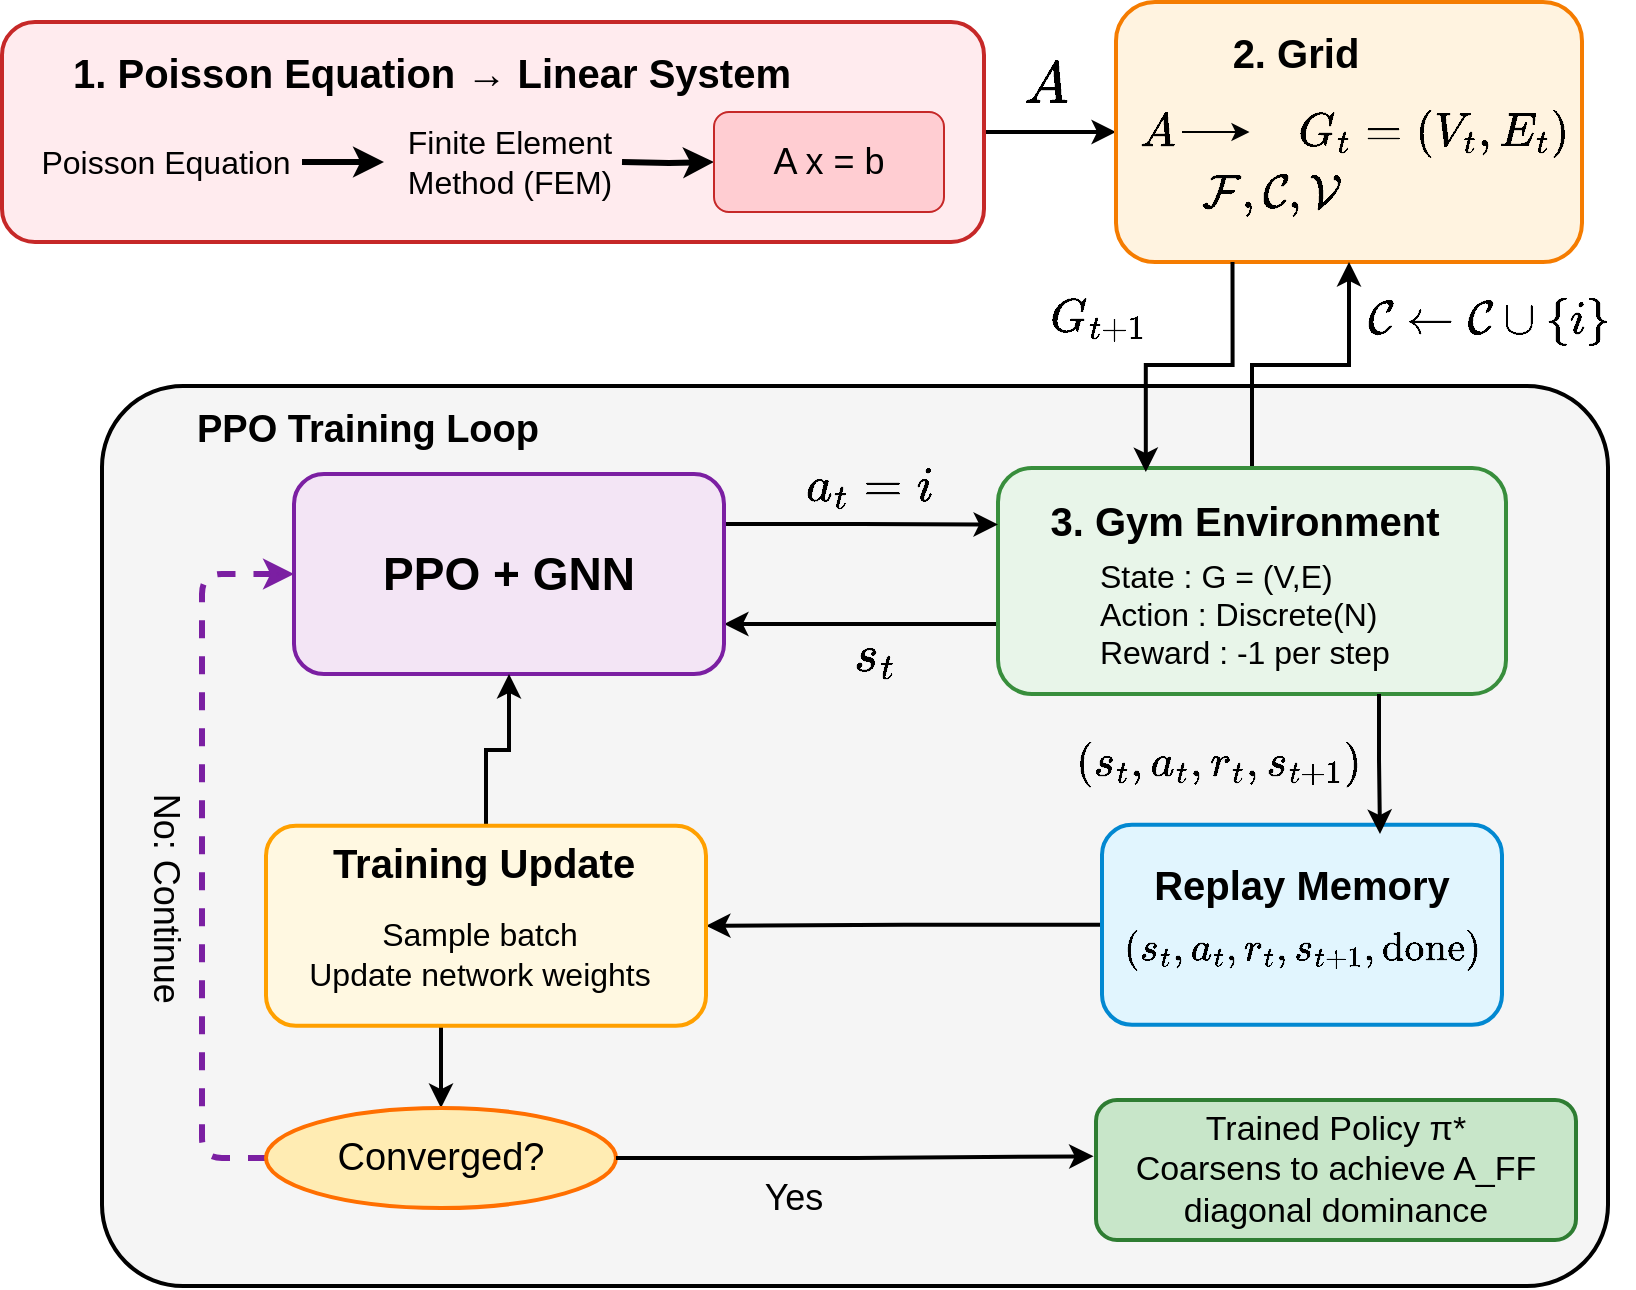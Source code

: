 <mxfile version="28.0.6">
  <diagram name="DQN Training Pipeline" id="cIPJ17noC-63OSlOP32A">
    <mxGraphModel dx="294" dy="1134" grid="1" gridSize="10" guides="1" tooltips="1" connect="1" arrows="1" fold="1" page="1" pageScale="1" pageWidth="850" pageHeight="1100" math="1" shadow="0">
      <root>
        <mxCell id="0" />
        <mxCell id="1" parent="0" />
        <mxCell id="Y0RkEYPqezOAxE-aHTsh-58" style="edgeStyle=orthogonalEdgeStyle;rounded=0;orthogonalLoop=1;jettySize=auto;html=1;exitX=1;exitY=0.5;exitDx=0;exitDy=0;entryX=0;entryY=0.5;entryDx=0;entryDy=0;strokeWidth=2;" edge="1" parent="1" source="Y0RkEYPqezOAxE-aHTsh-1" target="Y0RkEYPqezOAxE-aHTsh-8">
          <mxGeometry relative="1" as="geometry" />
        </mxCell>
        <mxCell id="Y0RkEYPqezOAxE-aHTsh-1" value="" style="rounded=1;whiteSpace=wrap;html=1;fillColor=#ffebee;strokeColor=#c62828;strokeWidth=2;" vertex="1" parent="1">
          <mxGeometry x="1760" y="978" width="491" height="110" as="geometry" />
        </mxCell>
        <mxCell id="Y0RkEYPqezOAxE-aHTsh-2" value="1. Poisson Equation → Linear System" style="text;html=1;strokeColor=none;fillColor=none;align=center;verticalAlign=middle;whiteSpace=wrap;rounded=0;fontSize=20;fontStyle=1" vertex="1" parent="1">
          <mxGeometry x="1775" y="988" width="400" height="30" as="geometry" />
        </mxCell>
        <mxCell id="Y0RkEYPqezOAxE-aHTsh-3" value="Poisson Equation" style="text;html=1;strokeColor=none;fillColor=none;align=center;verticalAlign=middle;whiteSpace=wrap;rounded=0;fontSize=16;" vertex="1" parent="1">
          <mxGeometry x="1767" y="1018" width="150" height="60" as="geometry" />
        </mxCell>
        <mxCell id="Y0RkEYPqezOAxE-aHTsh-4" value="" style="edgeStyle=orthogonalEdgeStyle;rounded=0;orthogonalLoop=1;jettySize=auto;html=1;strokeWidth=3;" edge="1" parent="1" target="Y0RkEYPqezOAxE-aHTsh-7">
          <mxGeometry relative="1" as="geometry">
            <mxPoint x="2070" y="1048" as="sourcePoint" />
          </mxGeometry>
        </mxCell>
        <mxCell id="Y0RkEYPqezOAxE-aHTsh-5" value="Finite Element&lt;br&gt;Method (FEM)" style="text;html=1;strokeColor=none;fillColor=none;align=center;verticalAlign=middle;whiteSpace=wrap;rounded=0;fontSize=16;" vertex="1" parent="1">
          <mxGeometry x="1938.5" y="1028" width="150" height="40" as="geometry" />
        </mxCell>
        <mxCell id="Y0RkEYPqezOAxE-aHTsh-6" style="edgeStyle=orthogonalEdgeStyle;rounded=0;orthogonalLoop=1;jettySize=auto;html=1;strokeWidth=3;endArrow=classic;endFill=1;" edge="1" parent="1">
          <mxGeometry relative="1" as="geometry">
            <mxPoint x="1910" y="1048" as="sourcePoint" />
            <mxPoint x="1951" y="1048" as="targetPoint" />
          </mxGeometry>
        </mxCell>
        <mxCell id="Y0RkEYPqezOAxE-aHTsh-7" value="A x = b" style="rounded=1;whiteSpace=wrap;html=1;fillColor=#ffcdd2;strokeColor=#c62828;fontSize=18;" vertex="1" parent="1">
          <mxGeometry x="2116" y="1023" width="115" height="50" as="geometry" />
        </mxCell>
        <mxCell id="Y0RkEYPqezOAxE-aHTsh-8" value="" style="rounded=1;whiteSpace=wrap;html=1;fillColor=#fff3e0;strokeColor=#f57c00;strokeWidth=2;fontSize=21;" vertex="1" parent="1">
          <mxGeometry x="2317" y="968" width="233" height="130" as="geometry" />
        </mxCell>
        <mxCell id="Y0RkEYPqezOAxE-aHTsh-9" value="2. Grid" style="text;html=1;strokeColor=none;fillColor=none;align=center;verticalAlign=middle;whiteSpace=wrap;rounded=0;fontSize=20;fontStyle=1" vertex="1" parent="1">
          <mxGeometry x="2332" y="978" width="150" height="30" as="geometry" />
        </mxCell>
        <mxCell id="Y0RkEYPqezOAxE-aHTsh-11" value="$$A$$" style="text;html=1;strokeColor=none;fillColor=none;align=center;verticalAlign=middle;whiteSpace=wrap;rounded=0;fontSize=25;strokeWidth=2;" vertex="1" parent="1">
          <mxGeometry x="2257" y="999" width="50" height="20" as="geometry" />
        </mxCell>
        <mxCell id="Y0RkEYPqezOAxE-aHTsh-12" value="" style="rounded=1;whiteSpace=wrap;html=1;fillColor=#f5f5f5;strokeColor=default;strokeWidth=2;arcSize=9;fontColor=#333333;fillStyle=auto;" vertex="1" parent="1">
          <mxGeometry x="1810" y="1160" width="753" height="450" as="geometry" />
        </mxCell>
        <mxCell id="Y0RkEYPqezOAxE-aHTsh-13" value="PPO Training Loop" style="text;html=1;align=center;verticalAlign=middle;whiteSpace=wrap;rounded=0;fontSize=19;fontStyle=1" vertex="1" parent="1">
          <mxGeometry x="1833" y="1167" width="220" height="30" as="geometry" />
        </mxCell>
        <mxCell id="Y0RkEYPqezOAxE-aHTsh-63" style="edgeStyle=orthogonalEdgeStyle;rounded=0;orthogonalLoop=1;jettySize=auto;html=1;exitX=0.5;exitY=0;exitDx=0;exitDy=0;entryX=0.5;entryY=1;entryDx=0;entryDy=0;strokeWidth=2;" edge="1" parent="1" source="Y0RkEYPqezOAxE-aHTsh-16" target="Y0RkEYPqezOAxE-aHTsh-8">
          <mxGeometry relative="1" as="geometry" />
        </mxCell>
        <mxCell id="Y0RkEYPqezOAxE-aHTsh-71" style="edgeStyle=orthogonalEdgeStyle;rounded=0;orthogonalLoop=1;jettySize=auto;html=1;exitX=0;exitY=0.75;exitDx=0;exitDy=0;entryX=1;entryY=0.75;entryDx=0;entryDy=0;strokeWidth=2;" edge="1" parent="1" source="Y0RkEYPqezOAxE-aHTsh-16" target="Y0RkEYPqezOAxE-aHTsh-19">
          <mxGeometry relative="1" as="geometry">
            <Array as="points">
              <mxPoint x="2258" y="1279" />
            </Array>
          </mxGeometry>
        </mxCell>
        <mxCell id="Y0RkEYPqezOAxE-aHTsh-16" value="" style="rounded=1;whiteSpace=wrap;html=1;fillColor=#e8f5e9;strokeColor=#388e3c;strokeWidth=2;" vertex="1" parent="1">
          <mxGeometry x="2258" y="1201" width="254" height="113" as="geometry" />
        </mxCell>
        <mxCell id="Y0RkEYPqezOAxE-aHTsh-17" value="3. Gym Environment" style="text;html=1;strokeColor=none;fillColor=none;align=center;verticalAlign=middle;whiteSpace=wrap;rounded=0;fontSize=20;fontStyle=1" vertex="1" parent="1">
          <mxGeometry x="2268.5" y="1212" width="225" height="30" as="geometry" />
        </mxCell>
        <mxCell id="Y0RkEYPqezOAxE-aHTsh-70" style="edgeStyle=orthogonalEdgeStyle;rounded=0;orthogonalLoop=1;jettySize=auto;html=1;exitX=1;exitY=0.25;exitDx=0;exitDy=0;entryX=0;entryY=0.25;entryDx=0;entryDy=0;strokeWidth=2;" edge="1" parent="1" source="Y0RkEYPqezOAxE-aHTsh-19" target="Y0RkEYPqezOAxE-aHTsh-16">
          <mxGeometry relative="1" as="geometry" />
        </mxCell>
        <mxCell id="Y0RkEYPqezOAxE-aHTsh-19" value="PPO + GNN" style="rounded=1;whiteSpace=wrap;html=1;fillColor=#f3e5f5;strokeColor=#7b1fa2;strokeWidth=2;fontSize=23;fontStyle=1" vertex="1" parent="1">
          <mxGeometry x="1906" y="1204" width="215" height="100" as="geometry" />
        </mxCell>
        <mxCell id="Y0RkEYPqezOAxE-aHTsh-72" style="edgeStyle=orthogonalEdgeStyle;rounded=0;orthogonalLoop=1;jettySize=auto;html=1;exitX=0;exitY=0.5;exitDx=0;exitDy=0;entryX=1;entryY=0.5;entryDx=0;entryDy=0;strokeWidth=2;" edge="1" parent="1" source="Y0RkEYPqezOAxE-aHTsh-25" target="Y0RkEYPqezOAxE-aHTsh-29">
          <mxGeometry relative="1" as="geometry" />
        </mxCell>
        <mxCell id="Y0RkEYPqezOAxE-aHTsh-25" value="" style="rounded=1;whiteSpace=wrap;html=1;fillColor=#e1f5fe;strokeColor=#0288d1;strokeWidth=2;" vertex="1" parent="1">
          <mxGeometry x="2310" y="1379.38" width="200" height="100" as="geometry" />
        </mxCell>
        <mxCell id="Y0RkEYPqezOAxE-aHTsh-26" value="Replay Memory" style="text;html=1;strokeColor=none;fillColor=none;align=center;verticalAlign=middle;whiteSpace=wrap;rounded=0;fontSize=20;fontStyle=1" vertex="1" parent="1">
          <mxGeometry x="2330" y="1399.38" width="160" height="20" as="geometry" />
        </mxCell>
        <mxCell id="Y0RkEYPqezOAxE-aHTsh-28" style="edgeStyle=orthogonalEdgeStyle;rounded=0;orthogonalLoop=1;jettySize=auto;html=1;exitX=0.5;exitY=1;exitDx=0;exitDy=0;entryX=0.5;entryY=0;entryDx=0;entryDy=0;strokeWidth=2;" edge="1" parent="1" target="Y0RkEYPqezOAxE-aHTsh-42">
          <mxGeometry relative="1" as="geometry">
            <Array as="points">
              <mxPoint x="2078" y="1442" />
              <mxPoint x="2078" y="1467" />
              <mxPoint x="1980" y="1467" />
            </Array>
            <mxPoint x="2002" y="1442.88" as="sourcePoint" />
          </mxGeometry>
        </mxCell>
        <mxCell id="Y0RkEYPqezOAxE-aHTsh-73" style="edgeStyle=orthogonalEdgeStyle;rounded=0;orthogonalLoop=1;jettySize=auto;html=1;exitX=0.5;exitY=0;exitDx=0;exitDy=0;strokeWidth=2;" edge="1" parent="1" source="Y0RkEYPqezOAxE-aHTsh-29" target="Y0RkEYPqezOAxE-aHTsh-19">
          <mxGeometry relative="1" as="geometry" />
        </mxCell>
        <mxCell id="Y0RkEYPqezOAxE-aHTsh-29" value="" style="rounded=1;whiteSpace=wrap;html=1;fillColor=#fff8e1;strokeColor=#ffa000;strokeWidth=2;" vertex="1" parent="1">
          <mxGeometry x="1892" y="1379.88" width="220" height="100" as="geometry" />
        </mxCell>
        <mxCell id="Y0RkEYPqezOAxE-aHTsh-30" value="Training Update" style="text;html=1;strokeColor=none;fillColor=none;align=center;verticalAlign=middle;whiteSpace=wrap;rounded=0;fontSize=20;fontStyle=1" vertex="1" parent="1">
          <mxGeometry x="1921" y="1387.88" width="160" height="20" as="geometry" />
        </mxCell>
        <mxCell id="Y0RkEYPqezOAxE-aHTsh-31" value="&lt;div&gt;Sample batch&lt;/div&gt;&lt;div&gt;Update network weights&lt;br&gt;&lt;/div&gt;" style="text;html=1;strokeColor=none;fillColor=none;align=center;verticalAlign=middle;whiteSpace=wrap;rounded=0;fontSize=16;" vertex="1" parent="1">
          <mxGeometry x="1904" y="1416.88" width="190" height="55" as="geometry" />
        </mxCell>
        <mxCell id="Y0RkEYPqezOAxE-aHTsh-32" value="Trained Policy π*&lt;br&gt;Coarsens to achieve A_FF diagonal dominance" style="rounded=1;whiteSpace=wrap;html=1;fillColor=#c8e6c9;strokeColor=#2e7d32;strokeWidth=2;fontSize=17;" vertex="1" parent="1">
          <mxGeometry x="2307" y="1517" width="240" height="70" as="geometry" />
        </mxCell>
        <mxCell id="Y0RkEYPqezOAxE-aHTsh-33" value="$$a_t = i$$" style="text;html=1;strokeColor=none;fillColor=none;align=center;verticalAlign=middle;whiteSpace=wrap;rounded=0;fontSize=21;fontStyle=1" vertex="1" parent="1">
          <mxGeometry x="2164" y="1199" width="60" height="22" as="geometry" />
        </mxCell>
        <mxCell id="Y0RkEYPqezOAxE-aHTsh-35" value="$$\mathcal{C} \leftarrow \mathcal{C} \cup \{i\}&lt;br&gt;&amp;nbsp;$$" style="text;html=1;strokeColor=none;fillColor=none;align=center;verticalAlign=middle;whiteSpace=wrap;rounded=0;fontSize=20;fontStyle=1" vertex="1" parent="1">
          <mxGeometry x="2451" y="1112" width="105" height="30" as="geometry" />
        </mxCell>
        <mxCell id="Y0RkEYPqezOAxE-aHTsh-37" value="$$G_{t+1}$$" style="text;html=1;strokeColor=none;fillColor=none;align=center;verticalAlign=middle;whiteSpace=wrap;rounded=0;fontSize=20;fontStyle=1" vertex="1" parent="1">
          <mxGeometry x="2280" y="1105" width="56.5" height="40" as="geometry" />
        </mxCell>
        <mxCell id="Y0RkEYPqezOAxE-aHTsh-38" value="$$(s_t,a_t,r_t,s_{t+1})$$" style="text;html=1;strokeColor=none;fillColor=none;align=center;verticalAlign=middle;whiteSpace=wrap;rounded=0;fontSize=19;strokeWidth=2;" vertex="1" parent="1">
          <mxGeometry x="2315.5" y="1339" width="105" height="20" as="geometry" />
        </mxCell>
        <mxCell id="Y0RkEYPqezOAxE-aHTsh-39" value="No: Continue" style="text;html=1;strokeColor=none;fillColor=none;align=left;verticalAlign=middle;whiteSpace=wrap;rounded=0;fontSize=18;rotation=90;" vertex="1" parent="1">
          <mxGeometry x="1782" y="1411.88" width="120" height="20" as="geometry" />
        </mxCell>
        <mxCell id="Y0RkEYPqezOAxE-aHTsh-40" value="Yes" style="text;html=1;strokeColor=none;fillColor=none;align=center;verticalAlign=middle;whiteSpace=wrap;rounded=0;fontSize=18;" vertex="1" parent="1">
          <mxGeometry x="2141" y="1556" width="30" height="20" as="geometry" />
        </mxCell>
        <mxCell id="Y0RkEYPqezOAxE-aHTsh-41" style="edgeStyle=orthogonalEdgeStyle;rounded=1;orthogonalLoop=1;jettySize=auto;html=1;exitX=0;exitY=0.5;exitDx=0;exitDy=0;entryX=0;entryY=0.5;entryDx=0;entryDy=0;curved=0;strokeColor=#7B1FA2;strokeWidth=3;dashed=1;" edge="1" parent="1" source="Y0RkEYPqezOAxE-aHTsh-42" target="Y0RkEYPqezOAxE-aHTsh-19">
          <mxGeometry relative="1" as="geometry">
            <Array as="points">
              <mxPoint x="1860" y="1546" />
              <mxPoint x="1860" y="1254" />
            </Array>
          </mxGeometry>
        </mxCell>
        <mxCell id="Y0RkEYPqezOAxE-aHTsh-42" value="Converged?" style="ellipse;whiteSpace=wrap;html=1;fillColor=#ffecb3;strokeColor=#ff6f00;strokeWidth=2;fontSize=19;" vertex="1" parent="1">
          <mxGeometry x="1892" y="1521" width="175" height="50" as="geometry" />
        </mxCell>
        <mxCell id="Y0RkEYPqezOAxE-aHTsh-43" value="&lt;div&gt;State : G = (V,E)&lt;/div&gt;&lt;div&gt;Action : Discrete(N)&lt;/div&gt;&lt;div&gt;Reward : -1 per step&lt;br&gt;&lt;/div&gt;" style="text;html=1;strokeColor=none;fillColor=none;align=left;verticalAlign=middle;whiteSpace=wrap;rounded=0;fontSize=16;" vertex="1" parent="1">
          <mxGeometry x="2307" y="1242" width="180" height="63" as="geometry" />
        </mxCell>
        <mxCell id="Y0RkEYPqezOAxE-aHTsh-44" style="edgeStyle=orthogonalEdgeStyle;rounded=0;orthogonalLoop=1;jettySize=auto;html=1;exitX=1;exitY=0.5;exitDx=0;exitDy=0;entryX=0;entryY=0.5;entryDx=0;entryDy=0;fontSize=20;" edge="1" parent="1" source="Y0RkEYPqezOAxE-aHTsh-45" target="Y0RkEYPqezOAxE-aHTsh-46">
          <mxGeometry relative="1" as="geometry" />
        </mxCell>
        <mxCell id="Y0RkEYPqezOAxE-aHTsh-45" value="$$A$$" style="text;html=1;align=center;verticalAlign=middle;whiteSpace=wrap;rounded=0;fontSize=20;" vertex="1" parent="1">
          <mxGeometry x="2325" y="1018" width="25" height="30" as="geometry" />
        </mxCell>
        <mxCell id="Y0RkEYPqezOAxE-aHTsh-46" value="$$G_t=(V_t,E_t)$$" style="text;html=1;align=center;verticalAlign=middle;whiteSpace=wrap;rounded=0;fontSize=20;" vertex="1" parent="1">
          <mxGeometry x="2383.75" y="1018" width="183.5" height="30" as="geometry" />
        </mxCell>
        <mxCell id="Y0RkEYPqezOAxE-aHTsh-47" value="$$\mathcal{F},\mathcal{C},\mathcal{V}$$" style="text;html=1;align=center;verticalAlign=middle;whiteSpace=wrap;rounded=0;fontSize=20;" vertex="1" parent="1">
          <mxGeometry x="2365" y="1048" width="60" height="30" as="geometry" />
        </mxCell>
        <mxCell id="Y0RkEYPqezOAxE-aHTsh-48" value="$$(s_t,a_t,r_t,s_{t+1},\text{done})$$" style="text;html=1;strokeColor=none;fillColor=none;align=center;verticalAlign=middle;whiteSpace=wrap;rounded=0;fontSize=17;" vertex="1" parent="1">
          <mxGeometry x="2357.5" y="1431.88" width="105" height="20" as="geometry" />
        </mxCell>
        <mxCell id="Y0RkEYPqezOAxE-aHTsh-54" style="edgeStyle=orthogonalEdgeStyle;rounded=0;orthogonalLoop=1;jettySize=auto;html=1;exitX=1;exitY=0.5;exitDx=0;exitDy=0;entryX=-0.005;entryY=0.402;entryDx=0;entryDy=0;entryPerimeter=0;strokeWidth=2;" edge="1" parent="1" source="Y0RkEYPqezOAxE-aHTsh-42" target="Y0RkEYPqezOAxE-aHTsh-32">
          <mxGeometry relative="1" as="geometry" />
        </mxCell>
        <mxCell id="Y0RkEYPqezOAxE-aHTsh-55" value="$$s_t$$" style="text;html=1;strokeColor=none;fillColor=none;align=center;verticalAlign=middle;whiteSpace=wrap;rounded=0;fontSize=22;strokeWidth=2;" vertex="1" parent="1">
          <mxGeometry x="2167" y="1285" width="60" height="20" as="geometry" />
        </mxCell>
        <mxCell id="Y0RkEYPqezOAxE-aHTsh-62" style="edgeStyle=orthogonalEdgeStyle;rounded=0;orthogonalLoop=1;jettySize=auto;html=1;exitX=0.25;exitY=1;exitDx=0;exitDy=0;entryX=0.291;entryY=0.018;entryDx=0;entryDy=0;entryPerimeter=0;strokeWidth=2;" edge="1" parent="1" source="Y0RkEYPqezOAxE-aHTsh-8" target="Y0RkEYPqezOAxE-aHTsh-16">
          <mxGeometry relative="1" as="geometry" />
        </mxCell>
        <mxCell id="Y0RkEYPqezOAxE-aHTsh-65" style="edgeStyle=orthogonalEdgeStyle;rounded=0;orthogonalLoop=1;jettySize=auto;html=1;exitX=0.75;exitY=1;exitDx=0;exitDy=0;entryX=0.695;entryY=0.046;entryDx=0;entryDy=0;entryPerimeter=0;strokeWidth=2;" edge="1" parent="1" source="Y0RkEYPqezOAxE-aHTsh-16" target="Y0RkEYPqezOAxE-aHTsh-25">
          <mxGeometry relative="1" as="geometry" />
        </mxCell>
      </root>
    </mxGraphModel>
  </diagram>
</mxfile>
